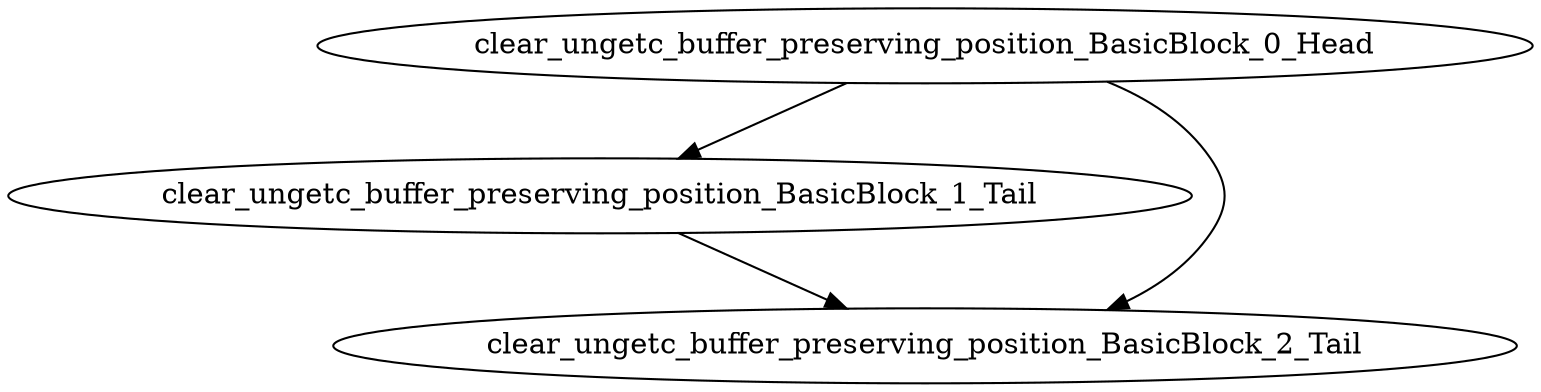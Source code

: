 digraph G {
    "clear_ungetc_buffer_preserving_position_BasicBlock_0_Head" -> "clear_ungetc_buffer_preserving_position_BasicBlock_1_Tail"
    "clear_ungetc_buffer_preserving_position_BasicBlock_0_Head" -> "clear_ungetc_buffer_preserving_position_BasicBlock_2_Tail"
    "clear_ungetc_buffer_preserving_position_BasicBlock_1_Tail" -> "clear_ungetc_buffer_preserving_position_BasicBlock_2_Tail"
}
